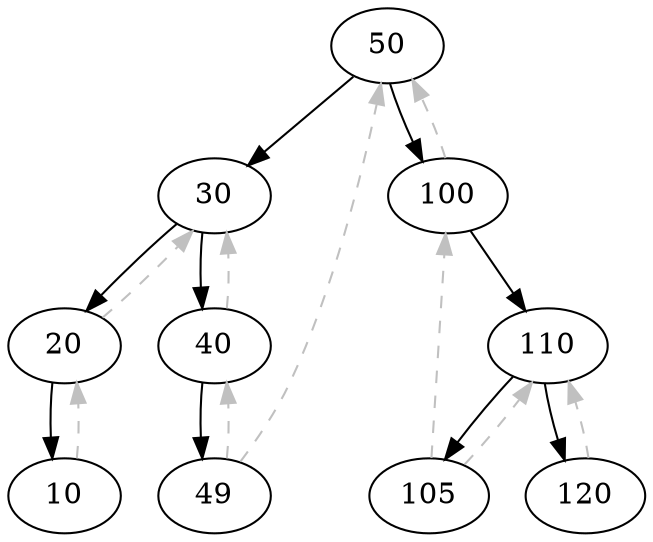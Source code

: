 digraph {
"50"[label="50"];
"30"[label="30"];
"20"[label="20"];
"10"[label="10"];
"10" -> "20" [style=dashed, color=grey]
"20" -> "10";
"20" -> "30" [style=dashed, color=grey]
"30" -> "20";
"40"[label="40"];
"40" -> "30" [style=dashed, color=grey]
"49"[label="49"];
"49" -> "40" [style=dashed, color=grey]
"49" -> "50" [style=dashed, color=grey]
"40" -> "49";
"30" -> "40";
"50" -> "30";
"100"[label="100"];
"100" -> "50" [style=dashed, color=grey]
"110"[label="110"];
"105"[label="105"];
"105" -> "100" [style=dashed, color=grey]
"105" -> "110" [style=dashed, color=grey]
"110" -> "105";
"120"[label="120"];
"120" -> "110" [style=dashed, color=grey]
"110" -> "120";
"100" -> "110";
"50" -> "100";
}